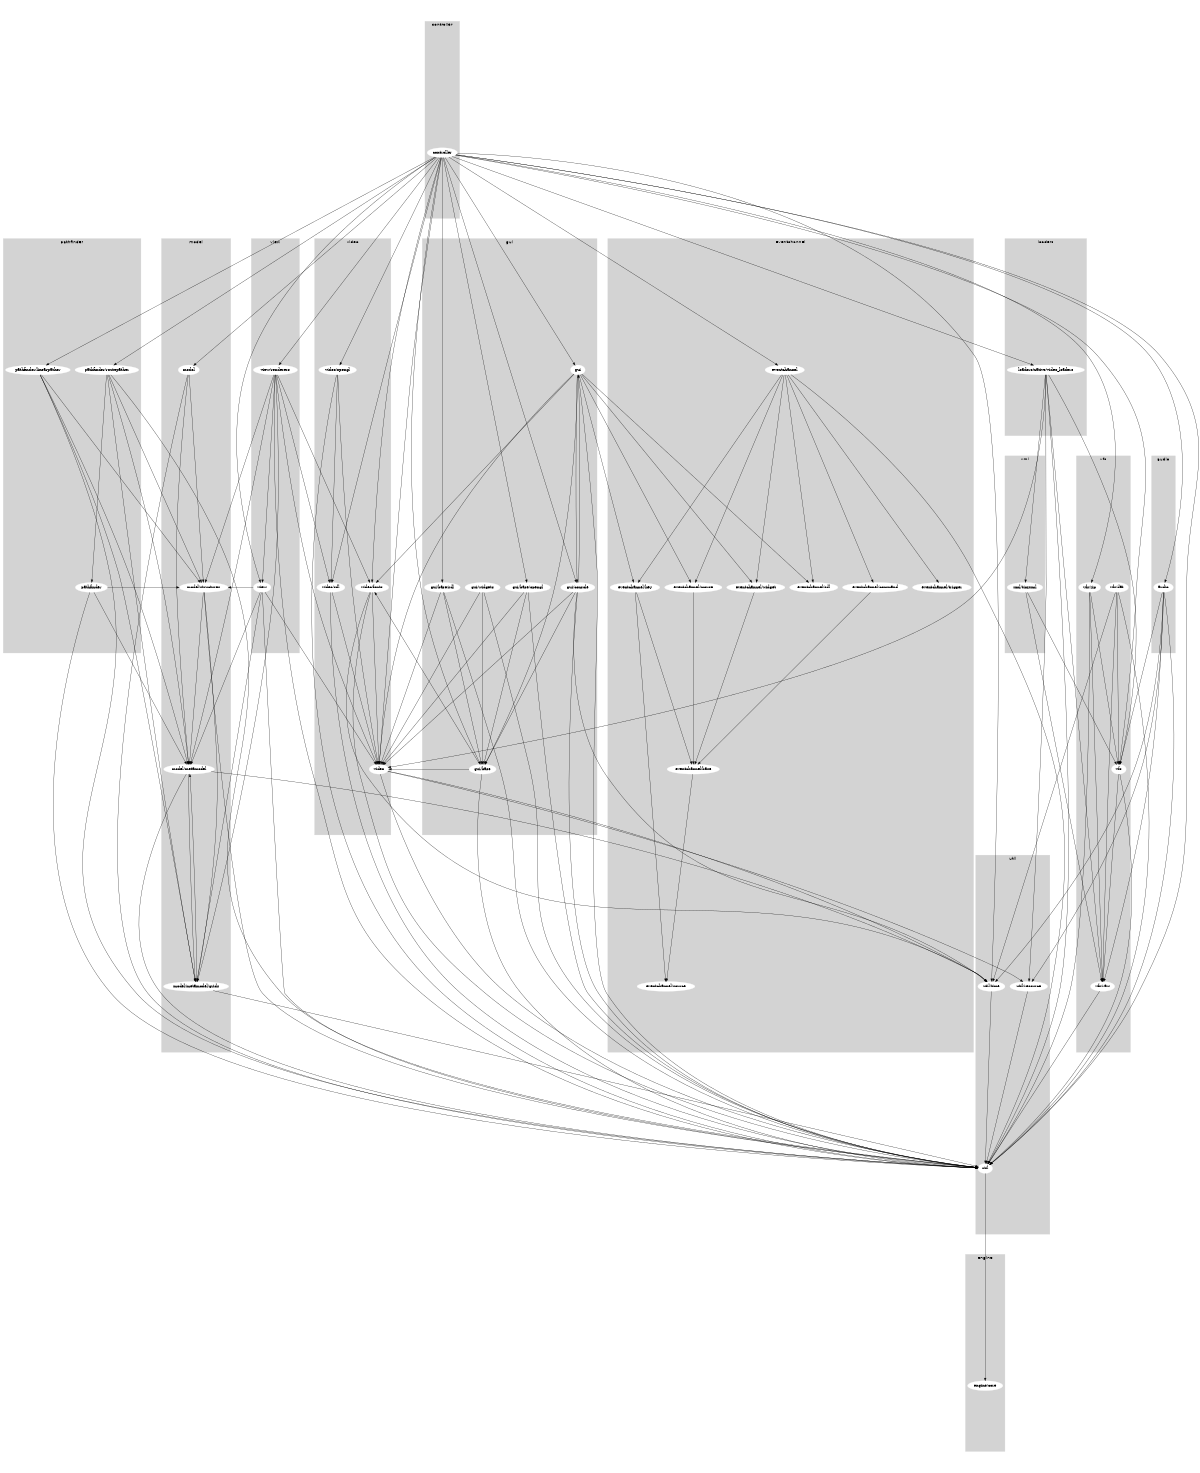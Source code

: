 digraph "source tree" {
    overlap=scale;
    size="8,10";
    ratio="fill";
    fontsize="16";
    fontname="Helvetica";
    clusterrank="local";
subgraph cluster_0 {
    style=filled;
    color=lightgrey;
    node [style=filled,color=white];
    "audio"
    label = "audio";
}
subgraph cluster_1 {
    style=filled;
    color=lightgrey;
    node [style=filled,color=white];
    "controller"
    label = "controller";
}
subgraph cluster_2 {
    style=filled;
    color=lightgrey;
    node [style=filled,color=white];
    "engine/core"
    label = "engine";
}
subgraph cluster_3 {
    style=filled;
    color=lightgrey;
    node [style=filled,color=white];
    "eventchannel"; "eventchannel/base"; "eventchannel/command"; "eventchannel/key"; "eventchannel/mouse"; "eventchannel/sdl"; "eventchannel/source"; "eventchannel/trigger"; "eventchannel/widget"
    label = "eventchannel";
}
subgraph cluster_4 {
    style=filled;
    color=lightgrey;
    node [style=filled,color=white];
    "gui"; "gui/base"; "gui/base/opengl"; "gui/base/sdl"; "gui/console"; "gui/widgets"
    label = "gui";
}
subgraph cluster_5 {
    style=filled;
    color=lightgrey;
    node [style=filled,color=white];
    "loaders/native/video_loaders"
    label = "loaders";
}
subgraph cluster_6 {
    style=filled;
    color=lightgrey;
    node [style=filled,color=white];
    "model"; "model/metamodel"; "model/metamodel/grids"; "model/structures"
    label = "model";
}
subgraph cluster_7 {
    style=filled;
    color=lightgrey;
    node [style=filled,color=white];
    "pathfinder"; "pathfinder/linearpather"; "pathfinder/routepather"
    label = "pathfinder";
}
subgraph cluster_8 {
    style=filled;
    color=lightgrey;
    node [style=filled,color=white];
    "util"; "util/resource"; "util/time"
    label = "util";
}
subgraph cluster_9 {
    style=filled;
    color=lightgrey;
    node [style=filled,color=white];
    "vfs"; "vfs/dat"; "vfs/raw"; "vfs/zip"
    label = "vfs";
}
subgraph cluster_10 {
    style=filled;
    color=lightgrey;
    node [style=filled,color=white];
    "video"; "video/fonts"; "video/opengl"; "video/sdl"
    label = "video";
}
subgraph cluster_11 {
    style=filled;
    color=lightgrey;
    node [style=filled,color=white];
    "view"; "view/renderers"
    label = "view";
}
subgraph cluster_12 {
    style=filled;
    color=lightgrey;
    node [style=filled,color=white];
    "xml/tinyxml"
    label = "xml";
}
    "audio" -> "util"
    "audio" -> "util/resource"
    "audio" -> "util/time"
    "audio" -> "vfs"
    "audio" -> "vfs/raw"
    "controller" -> "audio"
    "controller" -> "eventchannel"
    "controller" -> "gui"
    "controller" -> "gui/base"
    "controller" -> "gui/base/opengl"
    "controller" -> "gui/base/sdl"
    "controller" -> "gui/console"
    "controller" -> "loaders/native/video_loaders"
    "controller" -> "model"
    "controller" -> "pathfinder/linearpather"
    "controller" -> "pathfinder/routepather"
    "controller" -> "util"
    "controller" -> "util/time"
    "controller" -> "vfs"
    "controller" -> "vfs/zip"
    "controller" -> "video"
    "controller" -> "video/fonts"
    "controller" -> "video/opengl"
    "controller" -> "video/sdl"
    "controller" -> "view"
    "controller" -> "view/renderers"
    "eventchannel" -> "eventchannel/command"
    "eventchannel" -> "eventchannel/key"
    "eventchannel" -> "eventchannel/mouse"
    "eventchannel" -> "eventchannel/sdl"
    "eventchannel" -> "eventchannel/trigger"
    "eventchannel" -> "eventchannel/widget"
    "eventchannel" -> "util"
    "eventchannel/base" -> "eventchannel/source"
    "eventchannel/command" -> "eventchannel/base"
    "eventchannel/key" -> "eventchannel/base"
    "eventchannel/key" -> "eventchannel/source"
    "eventchannel/mouse" -> "eventchannel/base"
    "eventchannel/widget" -> "eventchannel/base"
    "gui" -> "eventchannel/key"
    "gui" -> "eventchannel/mouse"
    "gui" -> "eventchannel/sdl"
    "gui" -> "eventchannel/widget"
    "gui" -> "gui/base"
    "gui" -> "gui/console"
    "gui" -> "util"
    "gui" -> "video"
    "gui" -> "video/fonts"
    "gui/base" -> "util"
    "gui/base" -> "video"
    "gui/base" -> "video/fonts"
    "gui/base/opengl" -> "gui/base"
    "gui/base/opengl" -> "util"
    "gui/base/opengl" -> "video"
    "gui/base/sdl" -> "gui/base"
    "gui/base/sdl" -> "util"
    "gui/base/sdl" -> "video"
    "gui/console" -> "gui"
    "gui/console" -> "gui/base"
    "gui/console" -> "util"
    "gui/console" -> "util/time"
    "gui/console" -> "video"
    "gui/widgets" -> "gui/base"
    "gui/widgets" -> "util"
    "gui/widgets" -> "video"
    "loaders/native/video_loaders" -> "util"
    "loaders/native/video_loaders" -> "util/resource"
    "loaders/native/video_loaders" -> "vfs"
    "loaders/native/video_loaders" -> "vfs/raw"
    "loaders/native/video_loaders" -> "video"
    "loaders/native/video_loaders" -> "xml/tinyxml"
    "model" -> "model/metamodel"
    "model" -> "model/structures"
    "model" -> "util"
    "model/metamodel" -> "model/metamodel/grids"
    "model/metamodel" -> "util"
    "model/metamodel" -> "util/time"
    "model/metamodel/grids" -> "model/metamodel"
    "model/metamodel/grids" -> "util"
    "model/structures" -> "model/metamodel"
    "model/structures" -> "model/metamodel/grids"
    "model/structures" -> "util"
    "pathfinder" -> "model/metamodel"
    "pathfinder" -> "model/structures"
    "pathfinder" -> "util"
    "pathfinder/linearpather" -> "model/metamodel"
    "pathfinder/linearpather" -> "model/metamodel/grids"
    "pathfinder/linearpather" -> "model/structures"
    "pathfinder/linearpather" -> "util"
    "pathfinder/routepather" -> "model/metamodel"
    "pathfinder/routepather" -> "model/metamodel/grids"
    "pathfinder/routepather" -> "model/structures"
    "pathfinder/routepather" -> "pathfinder"
    "pathfinder/routepather" -> "util"
    "util" -> "engine/core"
    "util/resource" -> "util"
    "util/time" -> "util"
    "vfs" -> "util"
    "vfs" -> "vfs/raw"
    "vfs/dat" -> "util"
    "vfs/dat" -> "util/time"
    "vfs/dat" -> "vfs"
    "vfs/dat" -> "vfs/raw"
    "vfs/raw" -> "util"
    "vfs/zip" -> "util"
    "vfs/zip" -> "vfs"
    "vfs/zip" -> "vfs/raw"
    "video" -> "util"
    "video" -> "util/resource"
    "video" -> "util/time"
    "video/fonts" -> "util"
    "video/fonts" -> "util/time"
    "video/fonts" -> "video"
    "video/opengl" -> "util"
    "video/opengl" -> "video"
    "video/opengl" -> "video/sdl"
    "video/sdl" -> "util"
    "video/sdl" -> "video"
    "view" -> "model/metamodel"
    "view" -> "model/metamodel/grids"
    "view" -> "model/structures"
    "view" -> "util"
    "view" -> "video"
    "view/renderers" -> "model/metamodel"
    "view/renderers" -> "model/metamodel/grids"
    "view/renderers" -> "model/structures"
    "view/renderers" -> "util"
    "view/renderers" -> "video"
    "view/renderers" -> "video/fonts"
    "view/renderers" -> "video/sdl"
    "view/renderers" -> "view"
    "xml/tinyxml" -> "vfs"
    "xml/tinyxml" -> "vfs/raw"
}
